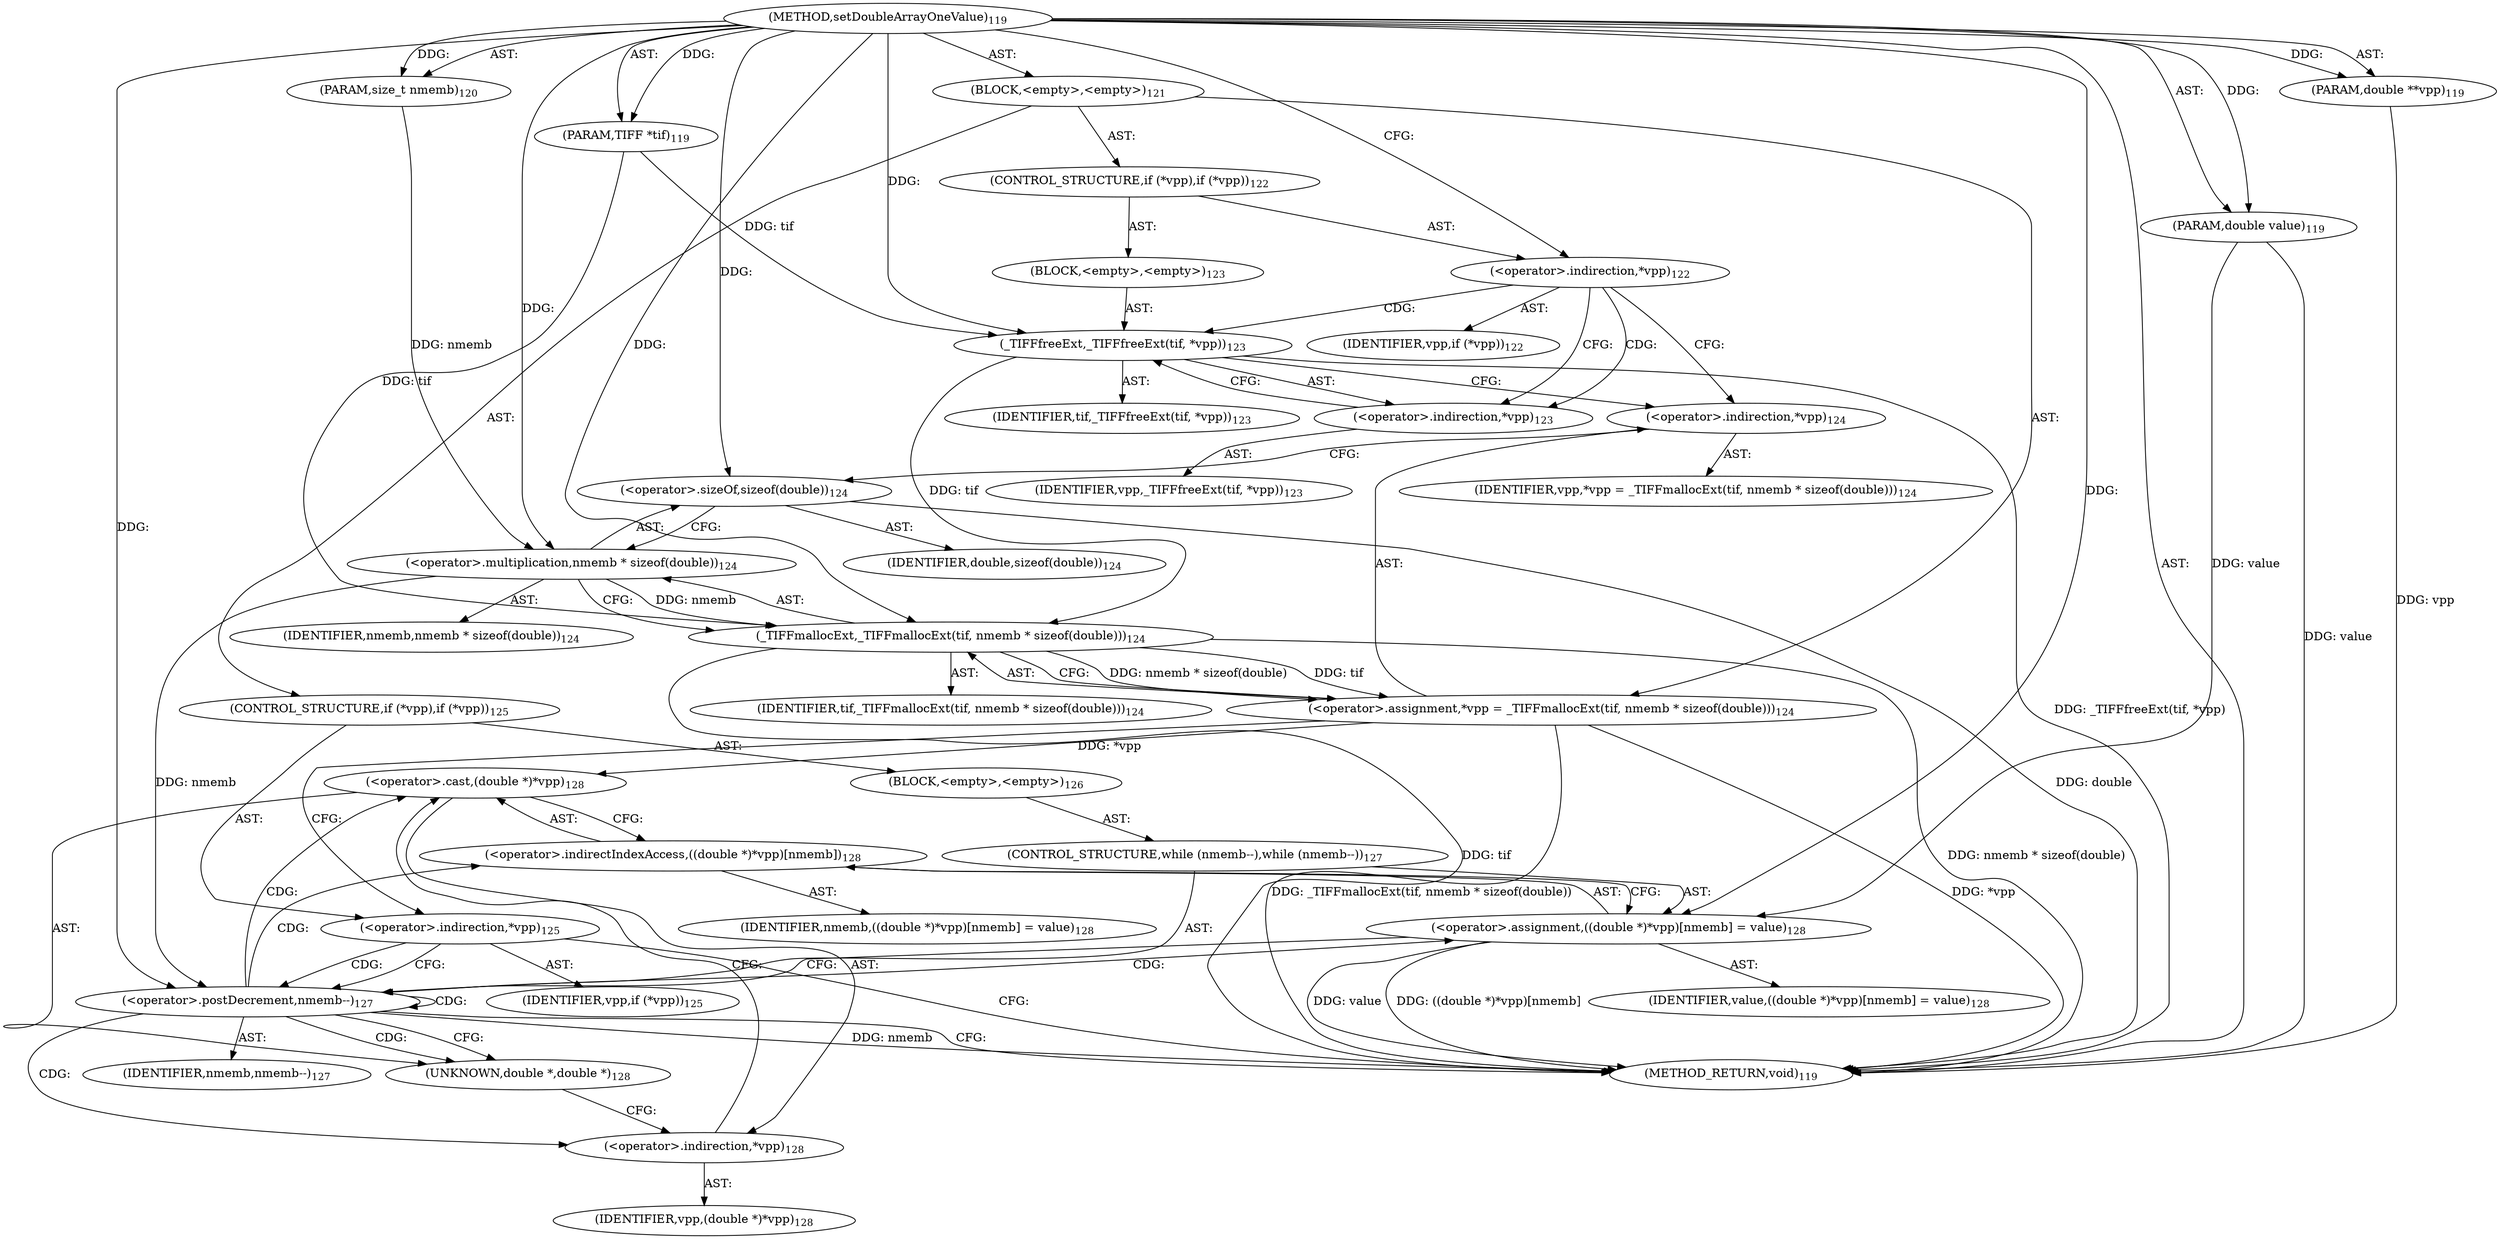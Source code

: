 digraph "setDoubleArrayOneValue" {  
"39896" [label = <(METHOD,setDoubleArrayOneValue)<SUB>119</SUB>> ]
"39897" [label = <(PARAM,TIFF *tif)<SUB>119</SUB>> ]
"39898" [label = <(PARAM,double **vpp)<SUB>119</SUB>> ]
"39899" [label = <(PARAM,double value)<SUB>119</SUB>> ]
"39900" [label = <(PARAM,size_t nmemb)<SUB>120</SUB>> ]
"39901" [label = <(BLOCK,&lt;empty&gt;,&lt;empty&gt;)<SUB>121</SUB>> ]
"39902" [label = <(CONTROL_STRUCTURE,if (*vpp),if (*vpp))<SUB>122</SUB>> ]
"39903" [label = <(&lt;operator&gt;.indirection,*vpp)<SUB>122</SUB>> ]
"39904" [label = <(IDENTIFIER,vpp,if (*vpp))<SUB>122</SUB>> ]
"39905" [label = <(BLOCK,&lt;empty&gt;,&lt;empty&gt;)<SUB>123</SUB>> ]
"39906" [label = <(_TIFFfreeExt,_TIFFfreeExt(tif, *vpp))<SUB>123</SUB>> ]
"39907" [label = <(IDENTIFIER,tif,_TIFFfreeExt(tif, *vpp))<SUB>123</SUB>> ]
"39908" [label = <(&lt;operator&gt;.indirection,*vpp)<SUB>123</SUB>> ]
"39909" [label = <(IDENTIFIER,vpp,_TIFFfreeExt(tif, *vpp))<SUB>123</SUB>> ]
"39910" [label = <(&lt;operator&gt;.assignment,*vpp = _TIFFmallocExt(tif, nmemb * sizeof(double)))<SUB>124</SUB>> ]
"39911" [label = <(&lt;operator&gt;.indirection,*vpp)<SUB>124</SUB>> ]
"39912" [label = <(IDENTIFIER,vpp,*vpp = _TIFFmallocExt(tif, nmemb * sizeof(double)))<SUB>124</SUB>> ]
"39913" [label = <(_TIFFmallocExt,_TIFFmallocExt(tif, nmemb * sizeof(double)))<SUB>124</SUB>> ]
"39914" [label = <(IDENTIFIER,tif,_TIFFmallocExt(tif, nmemb * sizeof(double)))<SUB>124</SUB>> ]
"39915" [label = <(&lt;operator&gt;.multiplication,nmemb * sizeof(double))<SUB>124</SUB>> ]
"39916" [label = <(IDENTIFIER,nmemb,nmemb * sizeof(double))<SUB>124</SUB>> ]
"39917" [label = <(&lt;operator&gt;.sizeOf,sizeof(double))<SUB>124</SUB>> ]
"39918" [label = <(IDENTIFIER,double,sizeof(double))<SUB>124</SUB>> ]
"39919" [label = <(CONTROL_STRUCTURE,if (*vpp),if (*vpp))<SUB>125</SUB>> ]
"39920" [label = <(&lt;operator&gt;.indirection,*vpp)<SUB>125</SUB>> ]
"39921" [label = <(IDENTIFIER,vpp,if (*vpp))<SUB>125</SUB>> ]
"39922" [label = <(BLOCK,&lt;empty&gt;,&lt;empty&gt;)<SUB>126</SUB>> ]
"39923" [label = <(CONTROL_STRUCTURE,while (nmemb--),while (nmemb--))<SUB>127</SUB>> ]
"39924" [label = <(&lt;operator&gt;.postDecrement,nmemb--)<SUB>127</SUB>> ]
"39925" [label = <(IDENTIFIER,nmemb,nmemb--)<SUB>127</SUB>> ]
"39926" [label = <(&lt;operator&gt;.assignment,((double *)*vpp)[nmemb] = value)<SUB>128</SUB>> ]
"39927" [label = <(&lt;operator&gt;.indirectIndexAccess,((double *)*vpp)[nmemb])<SUB>128</SUB>> ]
"39928" [label = <(&lt;operator&gt;.cast,(double *)*vpp)<SUB>128</SUB>> ]
"39929" [label = <(UNKNOWN,double *,double *)<SUB>128</SUB>> ]
"39930" [label = <(&lt;operator&gt;.indirection,*vpp)<SUB>128</SUB>> ]
"39931" [label = <(IDENTIFIER,vpp,(double *)*vpp)<SUB>128</SUB>> ]
"39932" [label = <(IDENTIFIER,nmemb,((double *)*vpp)[nmemb] = value)<SUB>128</SUB>> ]
"39933" [label = <(IDENTIFIER,value,((double *)*vpp)[nmemb] = value)<SUB>128</SUB>> ]
"39934" [label = <(METHOD_RETURN,void)<SUB>119</SUB>> ]
  "39896" -> "39897"  [ label = "AST: "] 
  "39896" -> "39898"  [ label = "AST: "] 
  "39896" -> "39899"  [ label = "AST: "] 
  "39896" -> "39900"  [ label = "AST: "] 
  "39896" -> "39901"  [ label = "AST: "] 
  "39896" -> "39934"  [ label = "AST: "] 
  "39901" -> "39902"  [ label = "AST: "] 
  "39901" -> "39910"  [ label = "AST: "] 
  "39901" -> "39919"  [ label = "AST: "] 
  "39902" -> "39903"  [ label = "AST: "] 
  "39902" -> "39905"  [ label = "AST: "] 
  "39903" -> "39904"  [ label = "AST: "] 
  "39905" -> "39906"  [ label = "AST: "] 
  "39906" -> "39907"  [ label = "AST: "] 
  "39906" -> "39908"  [ label = "AST: "] 
  "39908" -> "39909"  [ label = "AST: "] 
  "39910" -> "39911"  [ label = "AST: "] 
  "39910" -> "39913"  [ label = "AST: "] 
  "39911" -> "39912"  [ label = "AST: "] 
  "39913" -> "39914"  [ label = "AST: "] 
  "39913" -> "39915"  [ label = "AST: "] 
  "39915" -> "39916"  [ label = "AST: "] 
  "39915" -> "39917"  [ label = "AST: "] 
  "39917" -> "39918"  [ label = "AST: "] 
  "39919" -> "39920"  [ label = "AST: "] 
  "39919" -> "39922"  [ label = "AST: "] 
  "39920" -> "39921"  [ label = "AST: "] 
  "39922" -> "39923"  [ label = "AST: "] 
  "39923" -> "39924"  [ label = "AST: "] 
  "39923" -> "39926"  [ label = "AST: "] 
  "39924" -> "39925"  [ label = "AST: "] 
  "39926" -> "39927"  [ label = "AST: "] 
  "39926" -> "39933"  [ label = "AST: "] 
  "39927" -> "39928"  [ label = "AST: "] 
  "39927" -> "39932"  [ label = "AST: "] 
  "39928" -> "39929"  [ label = "AST: "] 
  "39928" -> "39930"  [ label = "AST: "] 
  "39930" -> "39931"  [ label = "AST: "] 
  "39910" -> "39920"  [ label = "CFG: "] 
  "39903" -> "39908"  [ label = "CFG: "] 
  "39903" -> "39911"  [ label = "CFG: "] 
  "39911" -> "39917"  [ label = "CFG: "] 
  "39913" -> "39910"  [ label = "CFG: "] 
  "39920" -> "39934"  [ label = "CFG: "] 
  "39920" -> "39924"  [ label = "CFG: "] 
  "39906" -> "39911"  [ label = "CFG: "] 
  "39915" -> "39913"  [ label = "CFG: "] 
  "39908" -> "39906"  [ label = "CFG: "] 
  "39917" -> "39915"  [ label = "CFG: "] 
  "39924" -> "39929"  [ label = "CFG: "] 
  "39924" -> "39934"  [ label = "CFG: "] 
  "39926" -> "39924"  [ label = "CFG: "] 
  "39927" -> "39926"  [ label = "CFG: "] 
  "39928" -> "39927"  [ label = "CFG: "] 
  "39929" -> "39930"  [ label = "CFG: "] 
  "39930" -> "39928"  [ label = "CFG: "] 
  "39896" -> "39903"  [ label = "CFG: "] 
  "39898" -> "39934"  [ label = "DDG: vpp"] 
  "39899" -> "39934"  [ label = "DDG: value"] 
  "39906" -> "39934"  [ label = "DDG: _TIFFfreeExt(tif, *vpp)"] 
  "39910" -> "39934"  [ label = "DDG: *vpp"] 
  "39913" -> "39934"  [ label = "DDG: tif"] 
  "39913" -> "39934"  [ label = "DDG: nmemb * sizeof(double)"] 
  "39910" -> "39934"  [ label = "DDG: _TIFFmallocExt(tif, nmemb * sizeof(double))"] 
  "39924" -> "39934"  [ label = "DDG: nmemb"] 
  "39926" -> "39934"  [ label = "DDG: ((double *)*vpp)[nmemb]"] 
  "39926" -> "39934"  [ label = "DDG: value"] 
  "39917" -> "39934"  [ label = "DDG: double"] 
  "39896" -> "39897"  [ label = "DDG: "] 
  "39896" -> "39898"  [ label = "DDG: "] 
  "39896" -> "39899"  [ label = "DDG: "] 
  "39896" -> "39900"  [ label = "DDG: "] 
  "39913" -> "39910"  [ label = "DDG: tif"] 
  "39913" -> "39910"  [ label = "DDG: nmemb * sizeof(double)"] 
  "39906" -> "39913"  [ label = "DDG: tif"] 
  "39897" -> "39913"  [ label = "DDG: tif"] 
  "39896" -> "39913"  [ label = "DDG: "] 
  "39915" -> "39913"  [ label = "DDG: nmemb"] 
  "39897" -> "39906"  [ label = "DDG: tif"] 
  "39896" -> "39906"  [ label = "DDG: "] 
  "39900" -> "39915"  [ label = "DDG: nmemb"] 
  "39896" -> "39915"  [ label = "DDG: "] 
  "39899" -> "39926"  [ label = "DDG: value"] 
  "39896" -> "39926"  [ label = "DDG: "] 
  "39896" -> "39917"  [ label = "DDG: "] 
  "39915" -> "39924"  [ label = "DDG: nmemb"] 
  "39896" -> "39924"  [ label = "DDG: "] 
  "39910" -> "39928"  [ label = "DDG: *vpp"] 
  "39903" -> "39906"  [ label = "CDG: "] 
  "39903" -> "39908"  [ label = "CDG: "] 
  "39920" -> "39924"  [ label = "CDG: "] 
  "39924" -> "39930"  [ label = "CDG: "] 
  "39924" -> "39926"  [ label = "CDG: "] 
  "39924" -> "39929"  [ label = "CDG: "] 
  "39924" -> "39924"  [ label = "CDG: "] 
  "39924" -> "39928"  [ label = "CDG: "] 
  "39924" -> "39927"  [ label = "CDG: "] 
}
